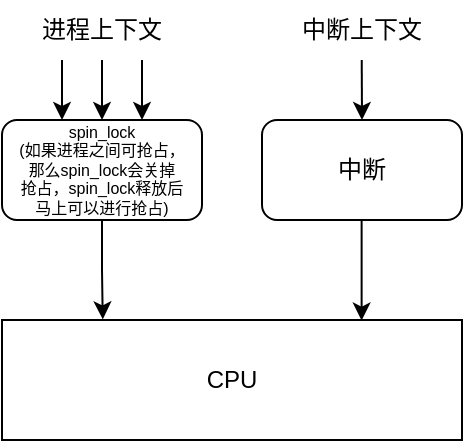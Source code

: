 <mxfile version="24.8.4">
  <diagram name="第 1 页" id="HuRX4ZUr7mlgv9a4Pmu_">
    <mxGraphModel dx="574" dy="318" grid="1" gridSize="10" guides="1" tooltips="1" connect="1" arrows="1" fold="1" page="1" pageScale="1" pageWidth="827" pageHeight="1169" math="0" shadow="0">
      <root>
        <mxCell id="0" />
        <mxCell id="1" parent="0" />
        <mxCell id="kbtzfBk0J4lA9IpavELv-2" value="CPU" style="rounded=0;whiteSpace=wrap;html=1;" vertex="1" parent="1">
          <mxGeometry x="310" y="550" width="230" height="60" as="geometry" />
        </mxCell>
        <mxCell id="kbtzfBk0J4lA9IpavELv-3" value="spin_lock&lt;div style=&quot;font-size: 8px;&quot;&gt;(如果进程之间可抢占，&lt;/div&gt;&lt;div style=&quot;font-size: 8px;&quot;&gt;那么spin_lock会关掉&lt;/div&gt;&lt;div style=&quot;font-size: 8px;&quot;&gt;抢占，spin_lock释放后&lt;/div&gt;&lt;div style=&quot;font-size: 8px;&quot;&gt;马上可以进行抢占)&lt;/div&gt;" style="rounded=1;whiteSpace=wrap;html=1;fontSize=8;" vertex="1" parent="1">
          <mxGeometry x="310" y="450" width="100" height="50" as="geometry" />
        </mxCell>
        <mxCell id="kbtzfBk0J4lA9IpavELv-4" value="" style="endArrow=classic;html=1;rounded=0;entryX=0.5;entryY=0;entryDx=0;entryDy=0;" edge="1" parent="1" target="kbtzfBk0J4lA9IpavELv-3">
          <mxGeometry width="50" height="50" relative="1" as="geometry">
            <mxPoint x="360" y="420" as="sourcePoint" />
            <mxPoint x="400" y="520" as="targetPoint" />
          </mxGeometry>
        </mxCell>
        <mxCell id="kbtzfBk0J4lA9IpavELv-8" style="edgeStyle=orthogonalEdgeStyle;rounded=0;orthogonalLoop=1;jettySize=auto;html=1;exitX=0.5;exitY=1;exitDx=0;exitDy=0;entryX=0.219;entryY=-0.005;entryDx=0;entryDy=0;entryPerimeter=0;" edge="1" parent="1" source="kbtzfBk0J4lA9IpavELv-3" target="kbtzfBk0J4lA9IpavELv-2">
          <mxGeometry relative="1" as="geometry" />
        </mxCell>
        <mxCell id="kbtzfBk0J4lA9IpavELv-9" value="中断" style="rounded=1;whiteSpace=wrap;html=1;" vertex="1" parent="1">
          <mxGeometry x="440" y="450" width="100" height="50" as="geometry" />
        </mxCell>
        <mxCell id="kbtzfBk0J4lA9IpavELv-11" style="edgeStyle=orthogonalEdgeStyle;rounded=0;orthogonalLoop=1;jettySize=auto;html=1;exitX=0.5;exitY=1;exitDx=0;exitDy=0;entryX=0.219;entryY=-0.005;entryDx=0;entryDy=0;entryPerimeter=0;" edge="1" parent="1">
          <mxGeometry relative="1" as="geometry">
            <mxPoint x="489.81" y="500.3" as="sourcePoint" />
            <mxPoint x="489.81" y="550.3" as="targetPoint" />
          </mxGeometry>
        </mxCell>
        <mxCell id="kbtzfBk0J4lA9IpavELv-12" value="" style="endArrow=classic;html=1;rounded=0;" edge="1" parent="1">
          <mxGeometry width="50" height="50" relative="1" as="geometry">
            <mxPoint x="489.86" y="420" as="sourcePoint" />
            <mxPoint x="490" y="450" as="targetPoint" />
          </mxGeometry>
        </mxCell>
        <mxCell id="kbtzfBk0J4lA9IpavELv-13" value="中断上下文" style="text;html=1;align=center;verticalAlign=middle;whiteSpace=wrap;rounded=0;" vertex="1" parent="1">
          <mxGeometry x="450" y="390" width="80" height="30" as="geometry" />
        </mxCell>
        <mxCell id="kbtzfBk0J4lA9IpavELv-14" value="进程上下文" style="text;html=1;align=center;verticalAlign=middle;whiteSpace=wrap;rounded=0;" vertex="1" parent="1">
          <mxGeometry x="320" y="390" width="80" height="30" as="geometry" />
        </mxCell>
        <mxCell id="kbtzfBk0J4lA9IpavELv-15" value="" style="endArrow=classic;html=1;rounded=0;" edge="1" parent="1">
          <mxGeometry width="50" height="50" relative="1" as="geometry">
            <mxPoint x="380" y="420" as="sourcePoint" />
            <mxPoint x="380" y="450" as="targetPoint" />
          </mxGeometry>
        </mxCell>
        <mxCell id="kbtzfBk0J4lA9IpavELv-16" value="" style="endArrow=classic;html=1;rounded=0;" edge="1" parent="1">
          <mxGeometry width="50" height="50" relative="1" as="geometry">
            <mxPoint x="340" y="420" as="sourcePoint" />
            <mxPoint x="340" y="450" as="targetPoint" />
          </mxGeometry>
        </mxCell>
      </root>
    </mxGraphModel>
  </diagram>
</mxfile>
